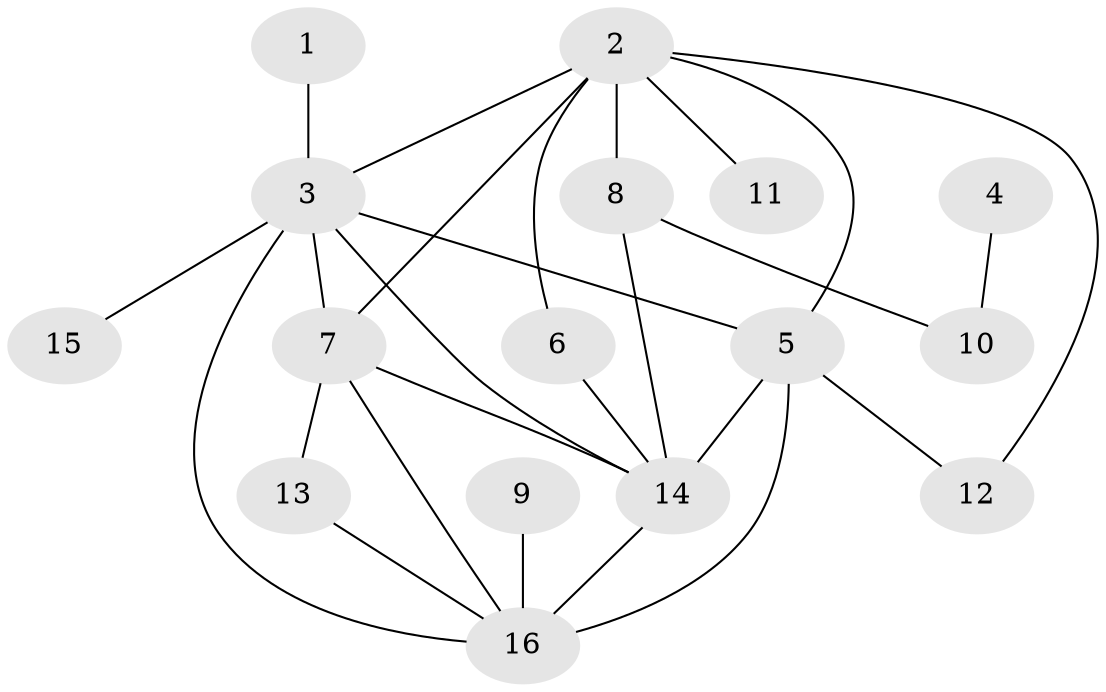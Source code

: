 // original degree distribution, {3: 0.09433962264150944, 5: 0.03773584905660377, 7: 0.018867924528301886, 8: 0.018867924528301886, 6: 0.03773584905660377, 9: 0.018867924528301886, 10: 0.018867924528301886, 4: 0.07547169811320754, 1: 0.5094339622641509, 2: 0.16981132075471697}
// Generated by graph-tools (version 1.1) at 2025/37/03/04/25 23:37:31]
// undirected, 16 vertices, 26 edges
graph export_dot {
  node [color=gray90,style=filled];
  1;
  2;
  3;
  4;
  5;
  6;
  7;
  8;
  9;
  10;
  11;
  12;
  13;
  14;
  15;
  16;
  1 -- 3 [weight=1.0];
  2 -- 3 [weight=1.0];
  2 -- 5 [weight=1.0];
  2 -- 6 [weight=1.0];
  2 -- 7 [weight=1.0];
  2 -- 8 [weight=1.0];
  2 -- 11 [weight=1.0];
  2 -- 12 [weight=1.0];
  3 -- 5 [weight=1.0];
  3 -- 7 [weight=1.0];
  3 -- 14 [weight=1.0];
  3 -- 15 [weight=1.0];
  3 -- 16 [weight=1.0];
  4 -- 10 [weight=1.0];
  5 -- 12 [weight=1.0];
  5 -- 14 [weight=2.0];
  5 -- 16 [weight=1.0];
  6 -- 14 [weight=2.0];
  7 -- 13 [weight=1.0];
  7 -- 14 [weight=1.0];
  7 -- 16 [weight=1.0];
  8 -- 10 [weight=1.0];
  8 -- 14 [weight=1.0];
  9 -- 16 [weight=1.0];
  13 -- 16 [weight=1.0];
  14 -- 16 [weight=2.0];
}
